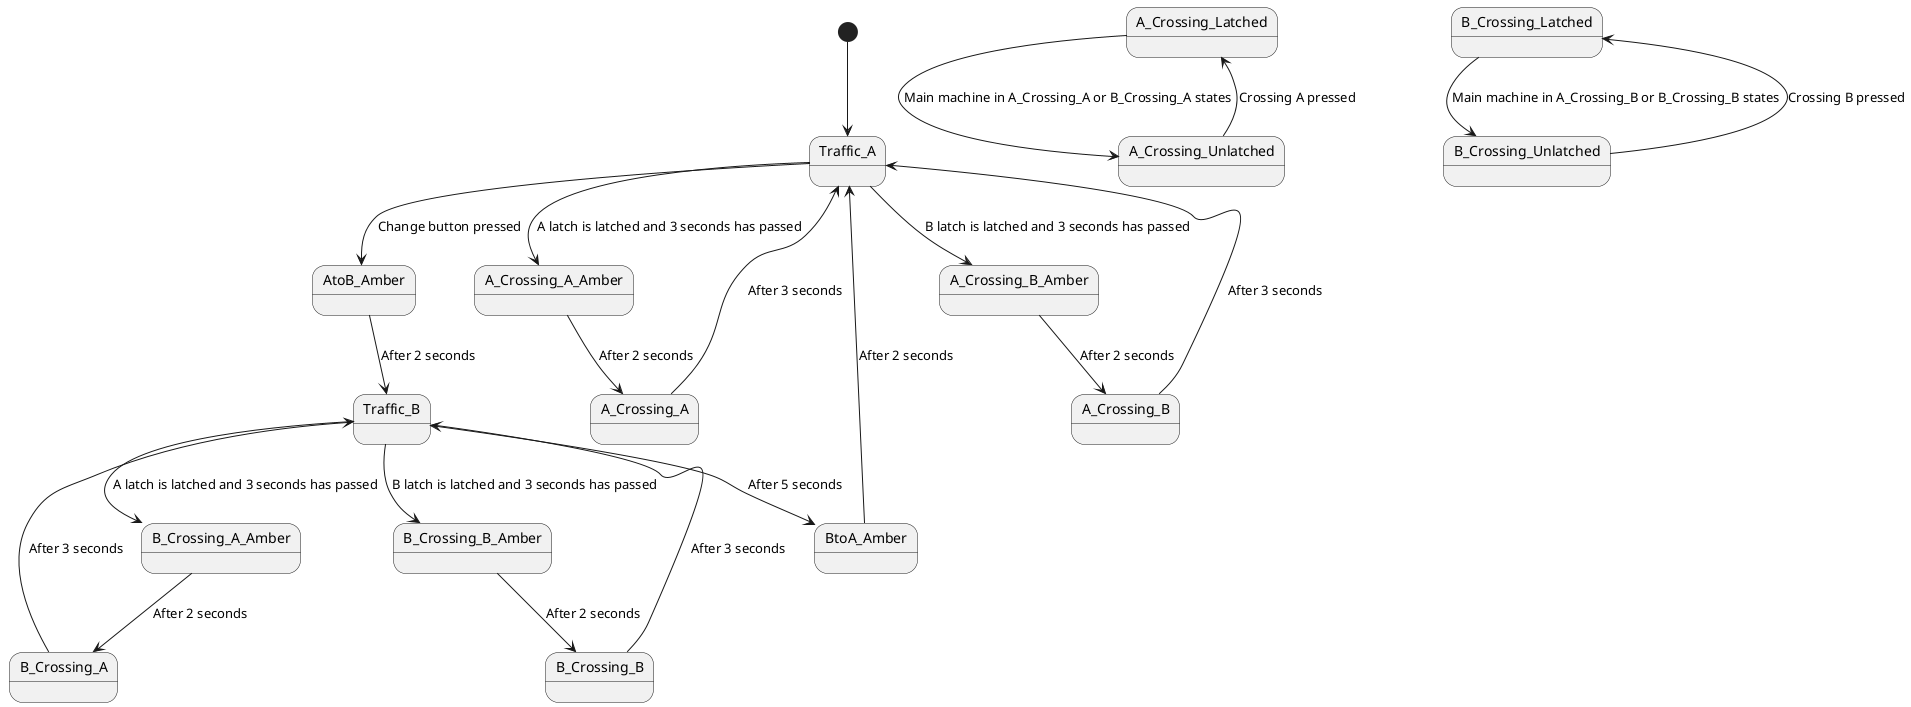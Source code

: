 @startuml Traffic lights

[*] --> Traffic_A

Traffic_A --> AtoB_Amber : Change button pressed
Traffic_A --> A_Crossing_A_Amber : A latch is latched and 3 seconds has passed
Traffic_A --> A_Crossing_B_Amber : B latch is latched and 3 seconds has passed

Traffic_B --> BtoA_Amber : After 5 seconds
Traffic_B --> B_Crossing_A_Amber : A latch is latched and 3 seconds has passed
Traffic_B --> B_Crossing_B_Amber : B latch is latched and 3 seconds has passed

AtoB_Amber --> Traffic_B : After 2 seconds

BtoA_Amber --> Traffic_A : After 2 seconds

A_Crossing_A_Amber --> A_Crossing_A : After 2 seconds
A_Crossing_A --> Traffic_A : After 3 seconds

A_Crossing_B_Amber --> A_Crossing_B : After 2 seconds
A_Crossing_B --> Traffic_A : After 3 seconds

B_Crossing_A_Amber --> B_Crossing_A : After 2 seconds
B_Crossing_A --> Traffic_B : After 3 seconds

B_Crossing_B_Amber --> B_Crossing_B : After 2 seconds
B_Crossing_B --> Traffic_B : After 3 seconds

A_Crossing_Latched --> A_Crossing_Unlatched : Main machine in A_Crossing_A or B_Crossing_A states
A_Crossing_Unlatched --> A_Crossing_Latched : Crossing A pressed

B_Crossing_Latched --> B_Crossing_Unlatched : Main machine in A_Crossing_B or B_Crossing_B states
B_Crossing_Unlatched --> B_Crossing_Latched : Crossing B pressed

@enduml
